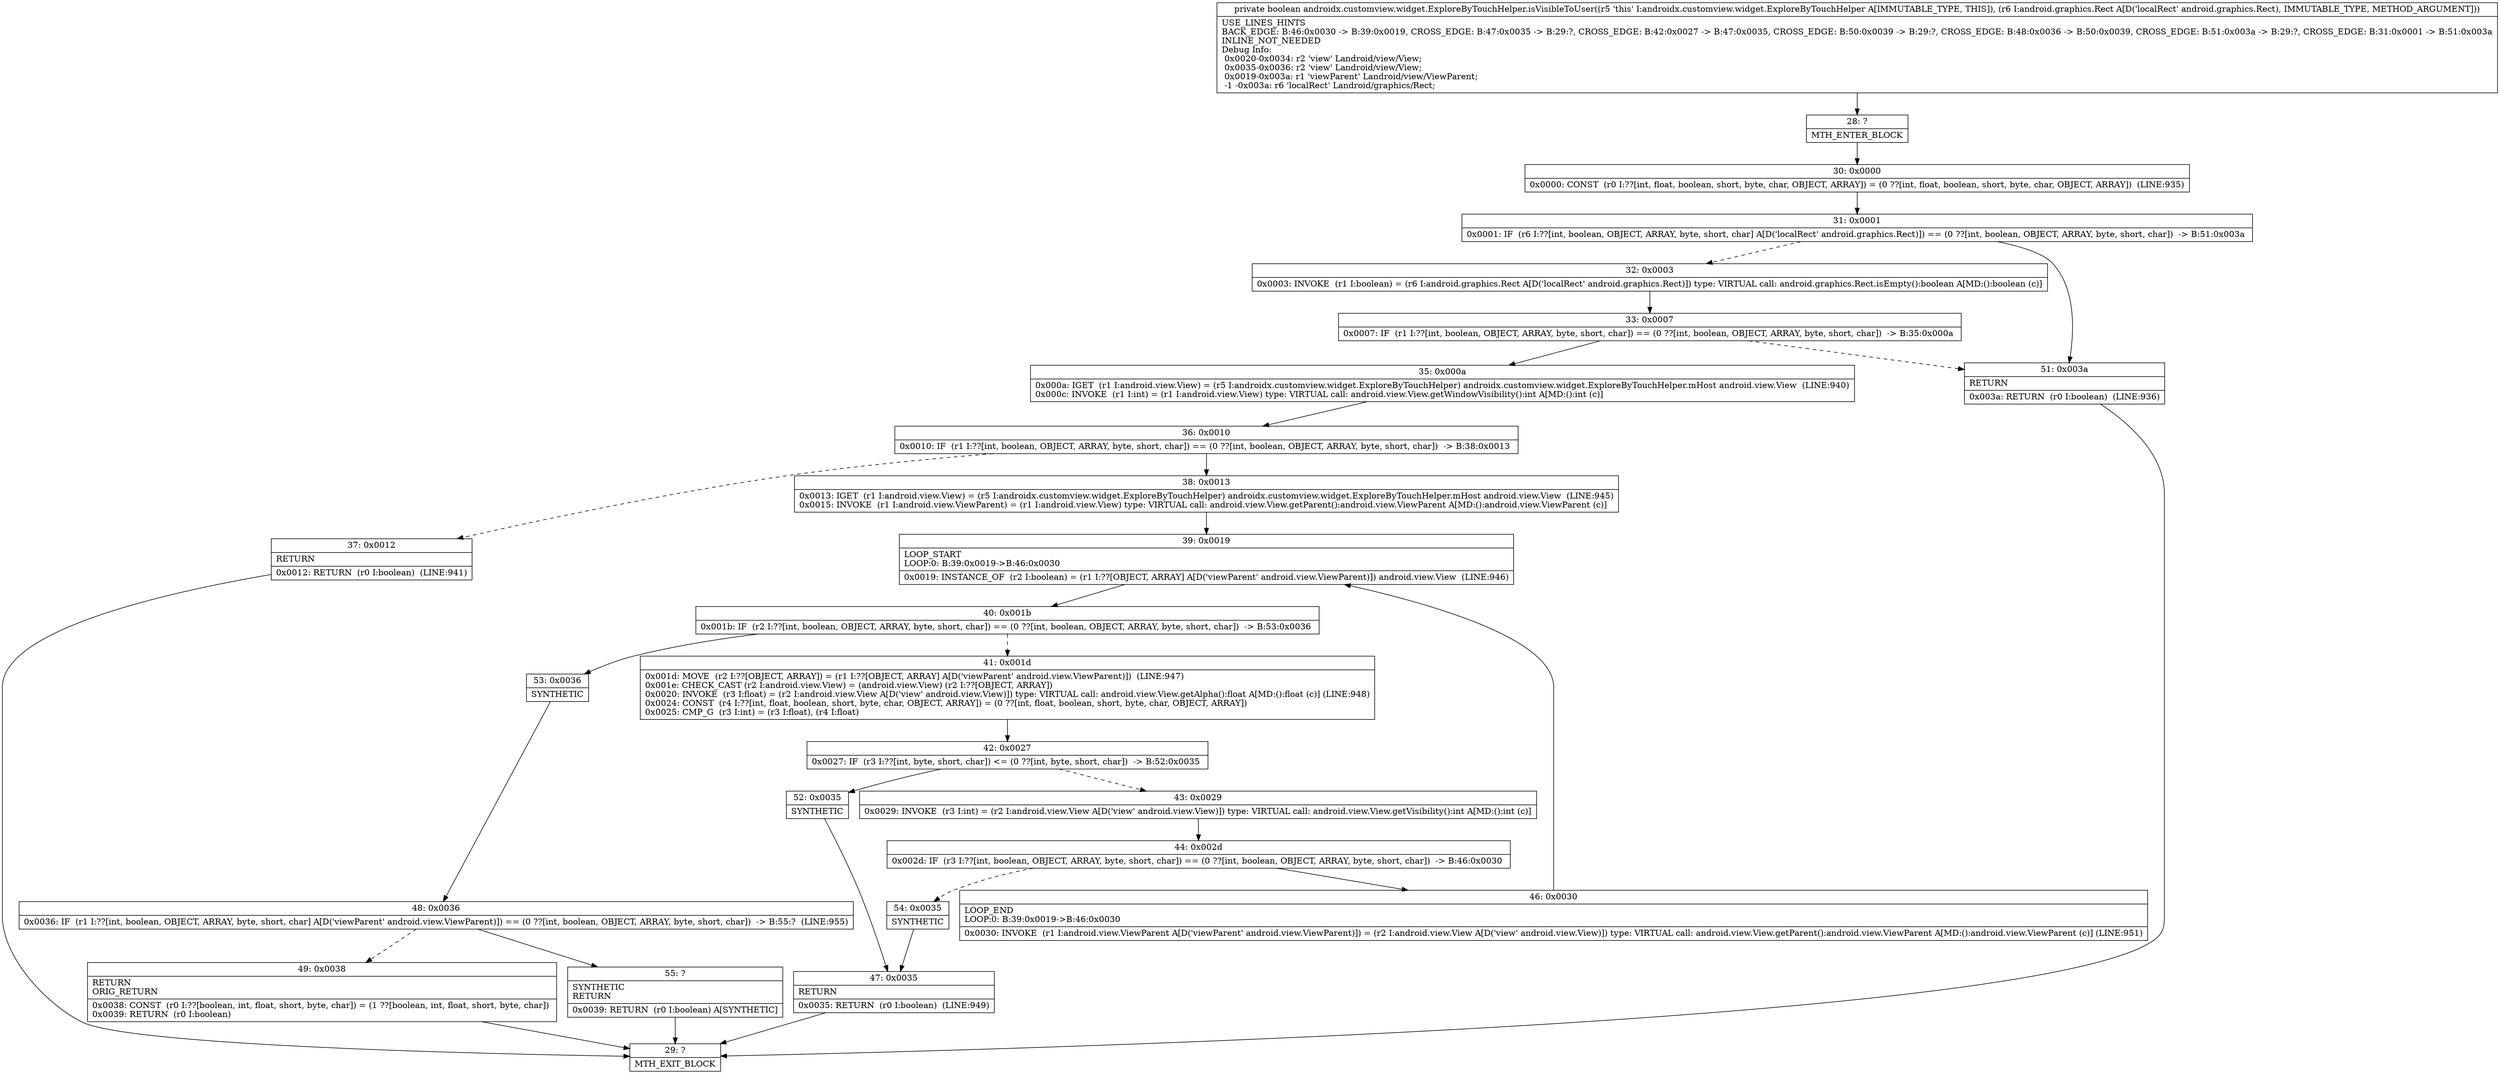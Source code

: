digraph "CFG forandroidx.customview.widget.ExploreByTouchHelper.isVisibleToUser(Landroid\/graphics\/Rect;)Z" {
Node_28 [shape=record,label="{28\:\ ?|MTH_ENTER_BLOCK\l}"];
Node_30 [shape=record,label="{30\:\ 0x0000|0x0000: CONST  (r0 I:??[int, float, boolean, short, byte, char, OBJECT, ARRAY]) = (0 ??[int, float, boolean, short, byte, char, OBJECT, ARRAY])  (LINE:935)\l}"];
Node_31 [shape=record,label="{31\:\ 0x0001|0x0001: IF  (r6 I:??[int, boolean, OBJECT, ARRAY, byte, short, char] A[D('localRect' android.graphics.Rect)]) == (0 ??[int, boolean, OBJECT, ARRAY, byte, short, char])  \-\> B:51:0x003a \l}"];
Node_32 [shape=record,label="{32\:\ 0x0003|0x0003: INVOKE  (r1 I:boolean) = (r6 I:android.graphics.Rect A[D('localRect' android.graphics.Rect)]) type: VIRTUAL call: android.graphics.Rect.isEmpty():boolean A[MD:():boolean (c)]\l}"];
Node_33 [shape=record,label="{33\:\ 0x0007|0x0007: IF  (r1 I:??[int, boolean, OBJECT, ARRAY, byte, short, char]) == (0 ??[int, boolean, OBJECT, ARRAY, byte, short, char])  \-\> B:35:0x000a \l}"];
Node_35 [shape=record,label="{35\:\ 0x000a|0x000a: IGET  (r1 I:android.view.View) = (r5 I:androidx.customview.widget.ExploreByTouchHelper) androidx.customview.widget.ExploreByTouchHelper.mHost android.view.View  (LINE:940)\l0x000c: INVOKE  (r1 I:int) = (r1 I:android.view.View) type: VIRTUAL call: android.view.View.getWindowVisibility():int A[MD:():int (c)]\l}"];
Node_36 [shape=record,label="{36\:\ 0x0010|0x0010: IF  (r1 I:??[int, boolean, OBJECT, ARRAY, byte, short, char]) == (0 ??[int, boolean, OBJECT, ARRAY, byte, short, char])  \-\> B:38:0x0013 \l}"];
Node_37 [shape=record,label="{37\:\ 0x0012|RETURN\l|0x0012: RETURN  (r0 I:boolean)  (LINE:941)\l}"];
Node_29 [shape=record,label="{29\:\ ?|MTH_EXIT_BLOCK\l}"];
Node_38 [shape=record,label="{38\:\ 0x0013|0x0013: IGET  (r1 I:android.view.View) = (r5 I:androidx.customview.widget.ExploreByTouchHelper) androidx.customview.widget.ExploreByTouchHelper.mHost android.view.View  (LINE:945)\l0x0015: INVOKE  (r1 I:android.view.ViewParent) = (r1 I:android.view.View) type: VIRTUAL call: android.view.View.getParent():android.view.ViewParent A[MD:():android.view.ViewParent (c)]\l}"];
Node_39 [shape=record,label="{39\:\ 0x0019|LOOP_START\lLOOP:0: B:39:0x0019\-\>B:46:0x0030\l|0x0019: INSTANCE_OF  (r2 I:boolean) = (r1 I:??[OBJECT, ARRAY] A[D('viewParent' android.view.ViewParent)]) android.view.View  (LINE:946)\l}"];
Node_40 [shape=record,label="{40\:\ 0x001b|0x001b: IF  (r2 I:??[int, boolean, OBJECT, ARRAY, byte, short, char]) == (0 ??[int, boolean, OBJECT, ARRAY, byte, short, char])  \-\> B:53:0x0036 \l}"];
Node_41 [shape=record,label="{41\:\ 0x001d|0x001d: MOVE  (r2 I:??[OBJECT, ARRAY]) = (r1 I:??[OBJECT, ARRAY] A[D('viewParent' android.view.ViewParent)])  (LINE:947)\l0x001e: CHECK_CAST (r2 I:android.view.View) = (android.view.View) (r2 I:??[OBJECT, ARRAY]) \l0x0020: INVOKE  (r3 I:float) = (r2 I:android.view.View A[D('view' android.view.View)]) type: VIRTUAL call: android.view.View.getAlpha():float A[MD:():float (c)] (LINE:948)\l0x0024: CONST  (r4 I:??[int, float, boolean, short, byte, char, OBJECT, ARRAY]) = (0 ??[int, float, boolean, short, byte, char, OBJECT, ARRAY]) \l0x0025: CMP_G  (r3 I:int) = (r3 I:float), (r4 I:float) \l}"];
Node_42 [shape=record,label="{42\:\ 0x0027|0x0027: IF  (r3 I:??[int, byte, short, char]) \<= (0 ??[int, byte, short, char])  \-\> B:52:0x0035 \l}"];
Node_43 [shape=record,label="{43\:\ 0x0029|0x0029: INVOKE  (r3 I:int) = (r2 I:android.view.View A[D('view' android.view.View)]) type: VIRTUAL call: android.view.View.getVisibility():int A[MD:():int (c)]\l}"];
Node_44 [shape=record,label="{44\:\ 0x002d|0x002d: IF  (r3 I:??[int, boolean, OBJECT, ARRAY, byte, short, char]) == (0 ??[int, boolean, OBJECT, ARRAY, byte, short, char])  \-\> B:46:0x0030 \l}"];
Node_46 [shape=record,label="{46\:\ 0x0030|LOOP_END\lLOOP:0: B:39:0x0019\-\>B:46:0x0030\l|0x0030: INVOKE  (r1 I:android.view.ViewParent A[D('viewParent' android.view.ViewParent)]) = (r2 I:android.view.View A[D('view' android.view.View)]) type: VIRTUAL call: android.view.View.getParent():android.view.ViewParent A[MD:():android.view.ViewParent (c)] (LINE:951)\l}"];
Node_54 [shape=record,label="{54\:\ 0x0035|SYNTHETIC\l}"];
Node_47 [shape=record,label="{47\:\ 0x0035|RETURN\l|0x0035: RETURN  (r0 I:boolean)  (LINE:949)\l}"];
Node_52 [shape=record,label="{52\:\ 0x0035|SYNTHETIC\l}"];
Node_53 [shape=record,label="{53\:\ 0x0036|SYNTHETIC\l}"];
Node_48 [shape=record,label="{48\:\ 0x0036|0x0036: IF  (r1 I:??[int, boolean, OBJECT, ARRAY, byte, short, char] A[D('viewParent' android.view.ViewParent)]) == (0 ??[int, boolean, OBJECT, ARRAY, byte, short, char])  \-\> B:55:?  (LINE:955)\l}"];
Node_49 [shape=record,label="{49\:\ 0x0038|RETURN\lORIG_RETURN\l|0x0038: CONST  (r0 I:??[boolean, int, float, short, byte, char]) = (1 ??[boolean, int, float, short, byte, char]) \l0x0039: RETURN  (r0 I:boolean) \l}"];
Node_55 [shape=record,label="{55\:\ ?|SYNTHETIC\lRETURN\l|0x0039: RETURN  (r0 I:boolean) A[SYNTHETIC]\l}"];
Node_51 [shape=record,label="{51\:\ 0x003a|RETURN\l|0x003a: RETURN  (r0 I:boolean)  (LINE:936)\l}"];
MethodNode[shape=record,label="{private boolean androidx.customview.widget.ExploreByTouchHelper.isVisibleToUser((r5 'this' I:androidx.customview.widget.ExploreByTouchHelper A[IMMUTABLE_TYPE, THIS]), (r6 I:android.graphics.Rect A[D('localRect' android.graphics.Rect), IMMUTABLE_TYPE, METHOD_ARGUMENT]))  | USE_LINES_HINTS\lBACK_EDGE: B:46:0x0030 \-\> B:39:0x0019, CROSS_EDGE: B:47:0x0035 \-\> B:29:?, CROSS_EDGE: B:42:0x0027 \-\> B:47:0x0035, CROSS_EDGE: B:50:0x0039 \-\> B:29:?, CROSS_EDGE: B:48:0x0036 \-\> B:50:0x0039, CROSS_EDGE: B:51:0x003a \-\> B:29:?, CROSS_EDGE: B:31:0x0001 \-\> B:51:0x003a\lINLINE_NOT_NEEDED\lDebug Info:\l  0x0020\-0x0034: r2 'view' Landroid\/view\/View;\l  0x0035\-0x0036: r2 'view' Landroid\/view\/View;\l  0x0019\-0x003a: r1 'viewParent' Landroid\/view\/ViewParent;\l  \-1 \-0x003a: r6 'localRect' Landroid\/graphics\/Rect;\l}"];
MethodNode -> Node_28;Node_28 -> Node_30;
Node_30 -> Node_31;
Node_31 -> Node_32[style=dashed];
Node_31 -> Node_51;
Node_32 -> Node_33;
Node_33 -> Node_35;
Node_33 -> Node_51[style=dashed];
Node_35 -> Node_36;
Node_36 -> Node_37[style=dashed];
Node_36 -> Node_38;
Node_37 -> Node_29;
Node_38 -> Node_39;
Node_39 -> Node_40;
Node_40 -> Node_41[style=dashed];
Node_40 -> Node_53;
Node_41 -> Node_42;
Node_42 -> Node_43[style=dashed];
Node_42 -> Node_52;
Node_43 -> Node_44;
Node_44 -> Node_46;
Node_44 -> Node_54[style=dashed];
Node_46 -> Node_39;
Node_54 -> Node_47;
Node_47 -> Node_29;
Node_52 -> Node_47;
Node_53 -> Node_48;
Node_48 -> Node_49[style=dashed];
Node_48 -> Node_55;
Node_49 -> Node_29;
Node_55 -> Node_29;
Node_51 -> Node_29;
}

